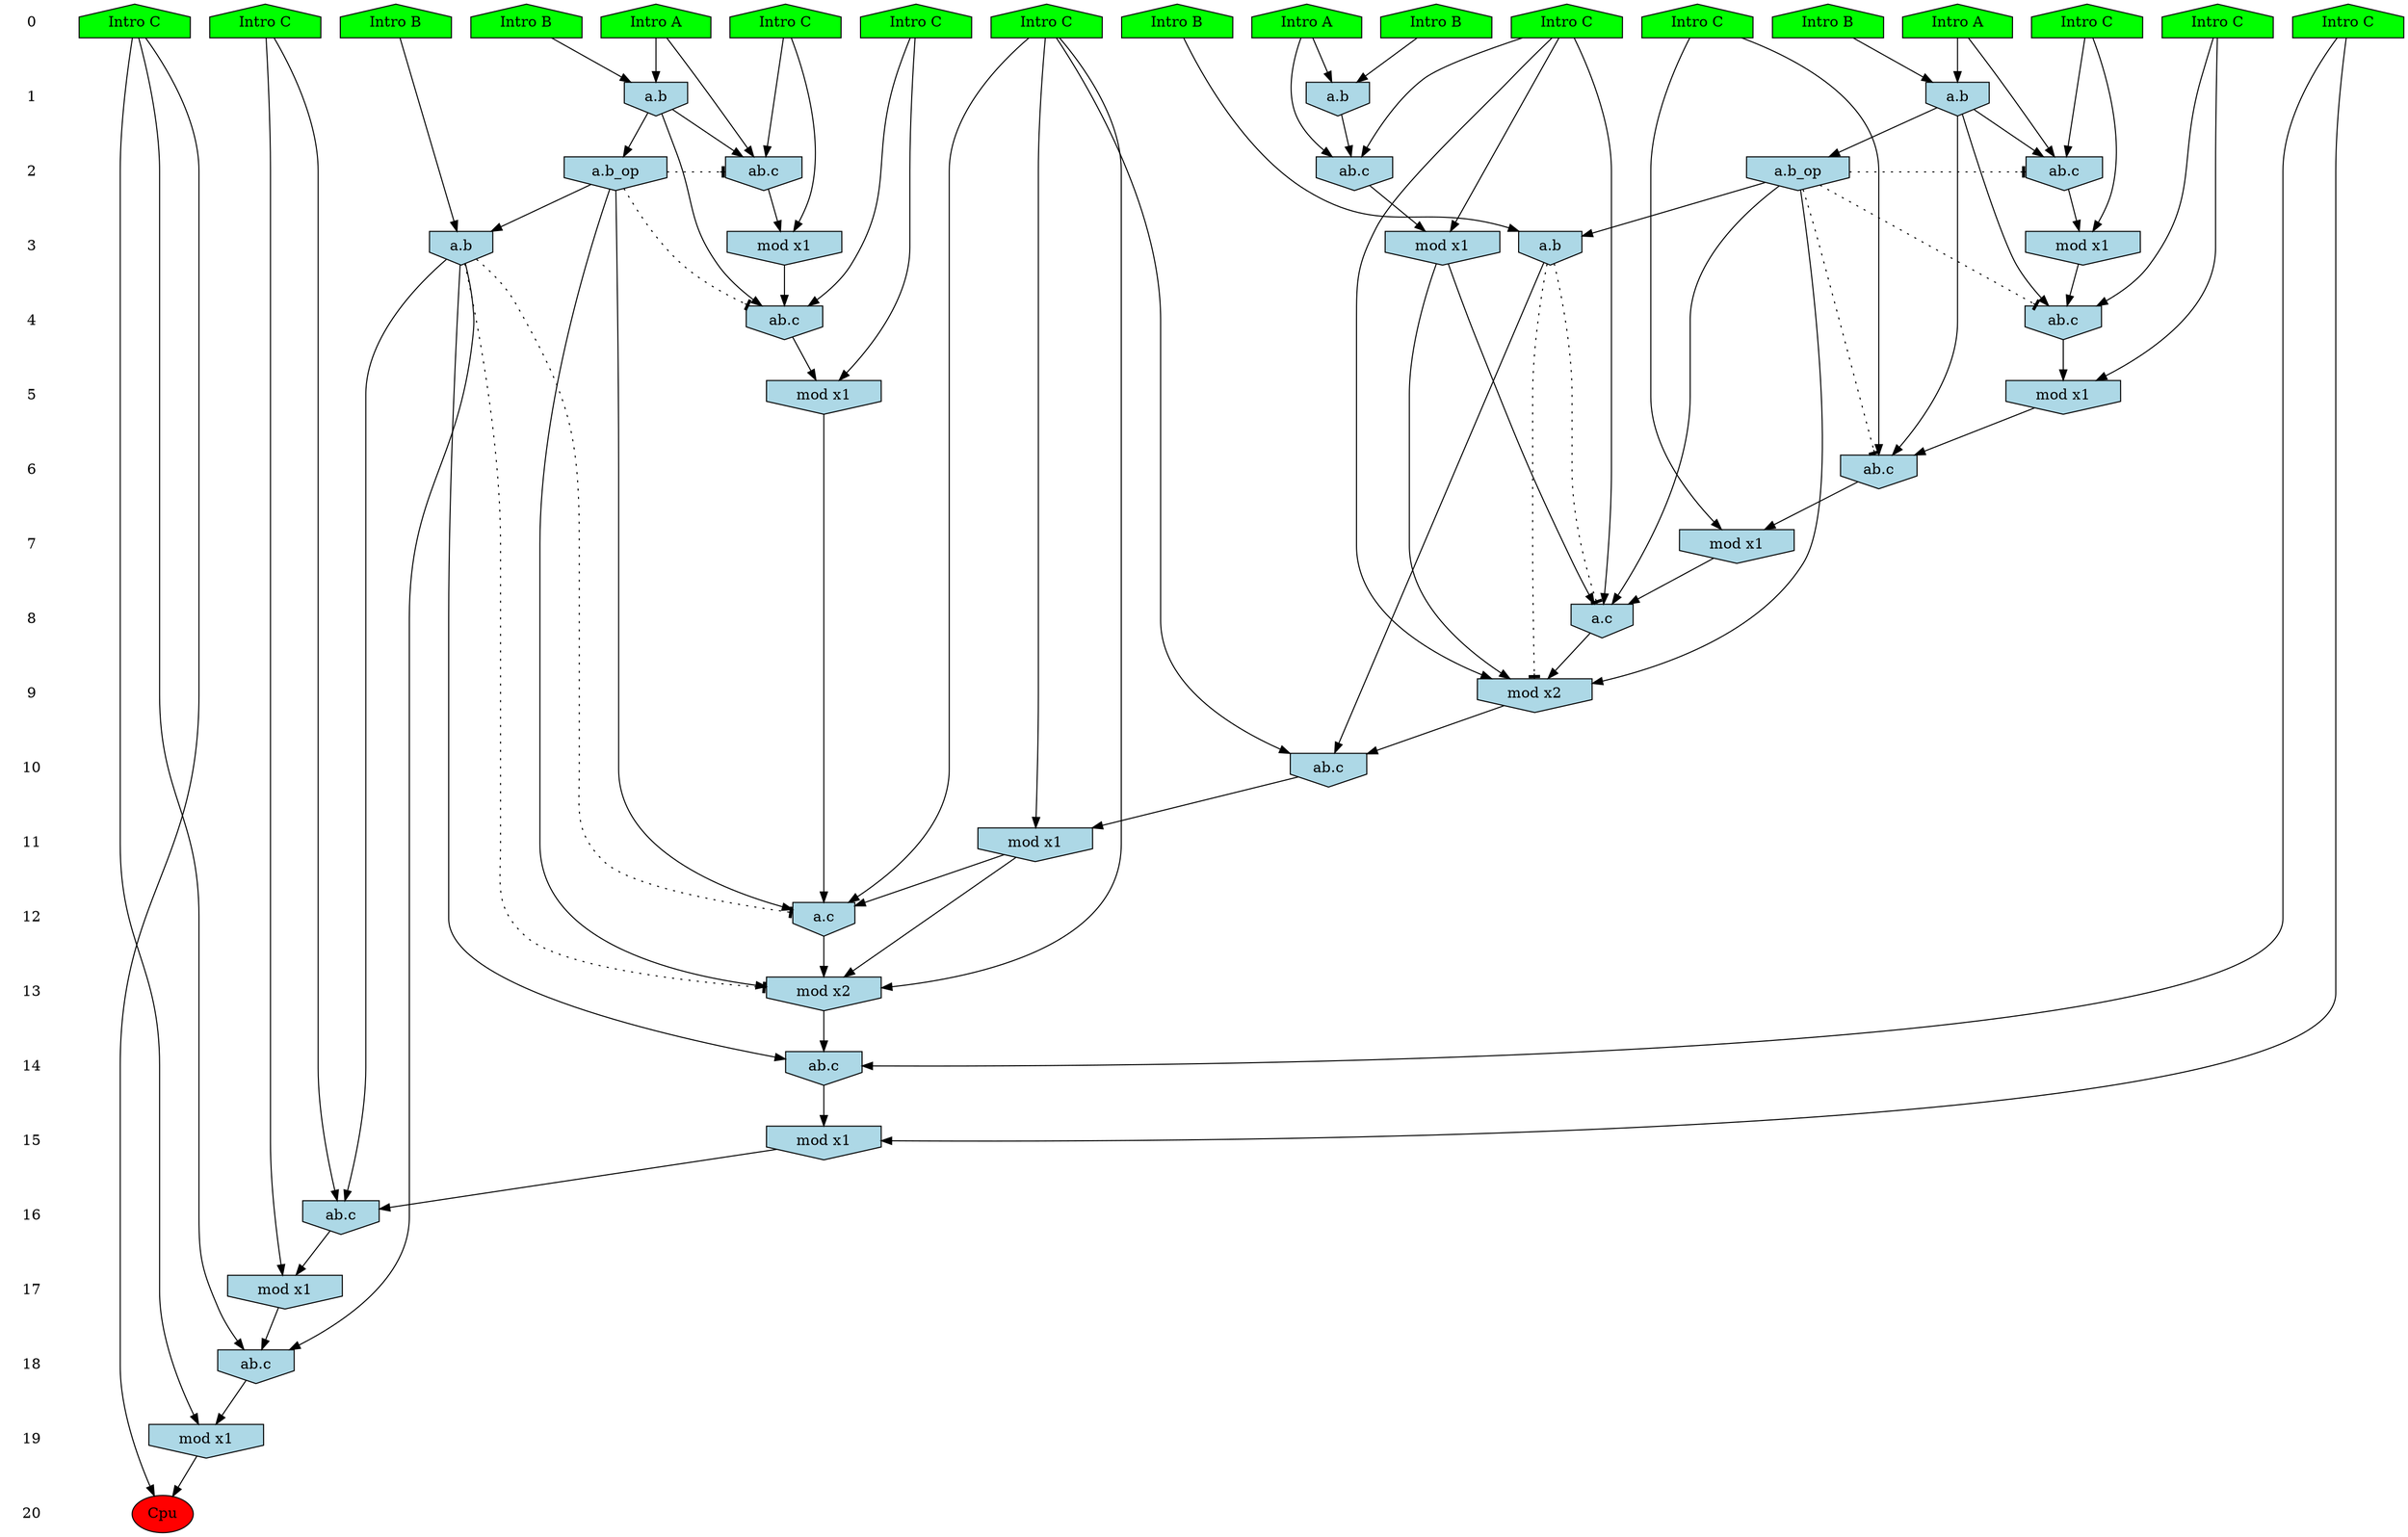 /* Compression of 1 causal flows obtained in average at 1.206822E+01 t.u */
/* Compressed causal flows were: [1771] */
digraph G{
 ranksep=.5 ; 
{ rank = same ; "0" [shape=plaintext] ; node_1 [label ="Intro B", shape=house, style=filled, fillcolor=green] ;
node_2 [label ="Intro B", shape=house, style=filled, fillcolor=green] ;
node_3 [label ="Intro A", shape=house, style=filled, fillcolor=green] ;
node_4 [label ="Intro B", shape=house, style=filled, fillcolor=green] ;
node_5 [label ="Intro A", shape=house, style=filled, fillcolor=green] ;
node_6 [label ="Intro B", shape=house, style=filled, fillcolor=green] ;
node_7 [label ="Intro A", shape=house, style=filled, fillcolor=green] ;
node_8 [label ="Intro B", shape=house, style=filled, fillcolor=green] ;
node_9 [label ="Intro C", shape=house, style=filled, fillcolor=green] ;
node_10 [label ="Intro C", shape=house, style=filled, fillcolor=green] ;
node_11 [label ="Intro C", shape=house, style=filled, fillcolor=green] ;
node_12 [label ="Intro C", shape=house, style=filled, fillcolor=green] ;
node_13 [label ="Intro C", shape=house, style=filled, fillcolor=green] ;
node_14 [label ="Intro C", shape=house, style=filled, fillcolor=green] ;
node_15 [label ="Intro C", shape=house, style=filled, fillcolor=green] ;
node_16 [label ="Intro C", shape=house, style=filled, fillcolor=green] ;
node_17 [label ="Intro C", shape=house, style=filled, fillcolor=green] ;
node_18 [label ="Intro C", shape=house, style=filled, fillcolor=green] ;
}
{ rank = same ; "1" [shape=plaintext] ; node_19 [label="a.b", shape=invhouse, style=filled, fillcolor = lightblue] ;
node_22 [label="a.b", shape=invhouse, style=filled, fillcolor = lightblue] ;
node_29 [label="a.b", shape=invhouse, style=filled, fillcolor = lightblue] ;
}
{ rank = same ; "2" [shape=plaintext] ; node_20 [label="ab.c", shape=invhouse, style=filled, fillcolor = lightblue] ;
node_23 [label="ab.c", shape=invhouse, style=filled, fillcolor = lightblue] ;
node_28 [label="a.b_op", shape=invhouse, style=filled, fillcolor = lightblue] ;
node_30 [label="ab.c", shape=invhouse, style=filled, fillcolor = lightblue] ;
node_39 [label="a.b_op", shape=invhouse, style=filled, fillcolor = lightblue] ;
}
{ rank = same ; "3" [shape=plaintext] ; node_21 [label="mod x1", shape=invhouse, style=filled, fillcolor = lightblue] ;
node_25 [label="mod x1", shape=invhouse, style=filled, fillcolor = lightblue] ;
node_32 [label="mod x1", shape=invhouse, style=filled, fillcolor = lightblue] ;
node_36 [label="a.b", shape=invhouse, style=filled, fillcolor = lightblue] ;
node_43 [label="a.b", shape=invhouse, style=filled, fillcolor = lightblue] ;
}
{ rank = same ; "4" [shape=plaintext] ; node_24 [label="ab.c", shape=invhouse, style=filled, fillcolor = lightblue] ;
node_33 [label="ab.c", shape=invhouse, style=filled, fillcolor = lightblue] ;
}
{ rank = same ; "5" [shape=plaintext] ; node_26 [label="mod x1", shape=invhouse, style=filled, fillcolor = lightblue] ;
node_38 [label="mod x1", shape=invhouse, style=filled, fillcolor = lightblue] ;
}
{ rank = same ; "6" [shape=plaintext] ; node_27 [label="ab.c", shape=invhouse, style=filled, fillcolor = lightblue] ;
}
{ rank = same ; "7" [shape=plaintext] ; node_31 [label="mod x1", shape=invhouse, style=filled, fillcolor = lightblue] ;
}
{ rank = same ; "8" [shape=plaintext] ; node_34 [label="a.c", shape=invhouse, style=filled, fillcolor = lightblue] ;
}
{ rank = same ; "9" [shape=plaintext] ; node_35 [label="mod x2", shape=invhouse, style=filled, fillcolor = lightblue] ;
}
{ rank = same ; "10" [shape=plaintext] ; node_37 [label="ab.c", shape=invhouse, style=filled, fillcolor = lightblue] ;
}
{ rank = same ; "11" [shape=plaintext] ; node_40 [label="mod x1", shape=invhouse, style=filled, fillcolor = lightblue] ;
}
{ rank = same ; "12" [shape=plaintext] ; node_41 [label="a.c", shape=invhouse, style=filled, fillcolor = lightblue] ;
}
{ rank = same ; "13" [shape=plaintext] ; node_42 [label="mod x2", shape=invhouse, style=filled, fillcolor = lightblue] ;
}
{ rank = same ; "14" [shape=plaintext] ; node_44 [label="ab.c", shape=invhouse, style=filled, fillcolor = lightblue] ;
}
{ rank = same ; "15" [shape=plaintext] ; node_45 [label="mod x1", shape=invhouse, style=filled, fillcolor = lightblue] ;
}
{ rank = same ; "16" [shape=plaintext] ; node_46 [label="ab.c", shape=invhouse, style=filled, fillcolor = lightblue] ;
}
{ rank = same ; "17" [shape=plaintext] ; node_47 [label="mod x1", shape=invhouse, style=filled, fillcolor = lightblue] ;
}
{ rank = same ; "18" [shape=plaintext] ; node_48 [label="ab.c", shape=invhouse, style=filled, fillcolor = lightblue] ;
}
{ rank = same ; "19" [shape=plaintext] ; node_49 [label="mod x1", shape=invhouse, style=filled, fillcolor = lightblue] ;
}
{ rank = same ; "20" [shape=plaintext] ; node_50 [label ="Cpu", style=filled, fillcolor=red] ;
}
"0" -> "1" [style="invis"]; 
"1" -> "2" [style="invis"]; 
"2" -> "3" [style="invis"]; 
"3" -> "4" [style="invis"]; 
"4" -> "5" [style="invis"]; 
"5" -> "6" [style="invis"]; 
"6" -> "7" [style="invis"]; 
"7" -> "8" [style="invis"]; 
"8" -> "9" [style="invis"]; 
"9" -> "10" [style="invis"]; 
"10" -> "11" [style="invis"]; 
"11" -> "12" [style="invis"]; 
"12" -> "13" [style="invis"]; 
"13" -> "14" [style="invis"]; 
"14" -> "15" [style="invis"]; 
"15" -> "16" [style="invis"]; 
"16" -> "17" [style="invis"]; 
"17" -> "18" [style="invis"]; 
"18" -> "19" [style="invis"]; 
"19" -> "20" [style="invis"]; 
node_2 -> node_19
node_5 -> node_19
node_5 -> node_20
node_9 -> node_20
node_19 -> node_20
node_9 -> node_21
node_20 -> node_21
node_6 -> node_22
node_7 -> node_22
node_7 -> node_23
node_14 -> node_23
node_22 -> node_23
node_10 -> node_24
node_19 -> node_24
node_21 -> node_24
node_14 -> node_25
node_23 -> node_25
node_10 -> node_26
node_24 -> node_26
node_17 -> node_27
node_19 -> node_27
node_26 -> node_27
node_19 -> node_28
node_3 -> node_29
node_8 -> node_29
node_3 -> node_30
node_11 -> node_30
node_29 -> node_30
node_17 -> node_31
node_27 -> node_31
node_11 -> node_32
node_30 -> node_32
node_15 -> node_33
node_29 -> node_33
node_32 -> node_33
node_14 -> node_34
node_25 -> node_34
node_28 -> node_34
node_31 -> node_34
node_14 -> node_35
node_25 -> node_35
node_28 -> node_35
node_34 -> node_35
node_4 -> node_36
node_28 -> node_36
node_16 -> node_37
node_35 -> node_37
node_36 -> node_37
node_15 -> node_38
node_33 -> node_38
node_29 -> node_39
node_16 -> node_40
node_37 -> node_40
node_16 -> node_41
node_38 -> node_41
node_39 -> node_41
node_40 -> node_41
node_16 -> node_42
node_39 -> node_42
node_40 -> node_42
node_41 -> node_42
node_1 -> node_43
node_39 -> node_43
node_18 -> node_44
node_42 -> node_44
node_43 -> node_44
node_18 -> node_45
node_44 -> node_45
node_13 -> node_46
node_43 -> node_46
node_45 -> node_46
node_13 -> node_47
node_46 -> node_47
node_12 -> node_48
node_43 -> node_48
node_47 -> node_48
node_12 -> node_49
node_48 -> node_49
node_12 -> node_50
node_49 -> node_50
node_28 -> node_27 [style=dotted, arrowhead = tee] 
node_28 -> node_24 [style=dotted, arrowhead = tee] 
node_28 -> node_20 [style=dotted, arrowhead = tee] 
node_36 -> node_35 [style=dotted, arrowhead = tee] 
node_36 -> node_34 [style=dotted, arrowhead = tee] 
node_39 -> node_33 [style=dotted, arrowhead = tee] 
node_39 -> node_30 [style=dotted, arrowhead = tee] 
node_43 -> node_42 [style=dotted, arrowhead = tee] 
node_43 -> node_41 [style=dotted, arrowhead = tee] 
}
/*
 Dot generation time: 0.000227
*/